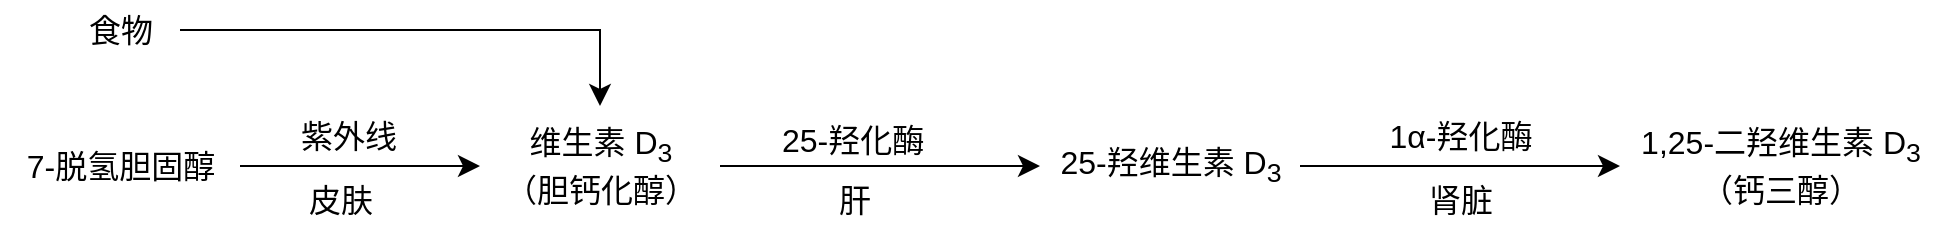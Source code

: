 <mxfile version="21.6.5" type="device">
  <diagram name="第 1 页" id="YtbY4QOUAecM4ys1zAIQ">
    <mxGraphModel dx="1932" dy="738" grid="1" gridSize="10" guides="1" tooltips="1" connect="1" arrows="1" fold="1" page="0" pageScale="1" pageWidth="827" pageHeight="1169" math="0" shadow="0">
      <root>
        <mxCell id="0" />
        <mxCell id="1" parent="0" />
        <mxCell id="hIjc3YWUVFi7h48MZqG8-3" value="" style="edgeStyle=none;curved=1;rounded=0;orthogonalLoop=1;jettySize=auto;html=1;fontSize=12;startSize=8;endSize=8;" edge="1" parent="1" source="hIjc3YWUVFi7h48MZqG8-1" target="hIjc3YWUVFi7h48MZqG8-2">
          <mxGeometry relative="1" as="geometry" />
        </mxCell>
        <mxCell id="hIjc3YWUVFi7h48MZqG8-7" value="25-羟化酶" style="edgeLabel;html=1;align=center;verticalAlign=middle;resizable=0;points=[];fontSize=16;" vertex="1" connectable="0" parent="hIjc3YWUVFi7h48MZqG8-3">
          <mxGeometry x="-0.818" relative="1" as="geometry">
            <mxPoint x="51" y="-13" as="offset" />
          </mxGeometry>
        </mxCell>
        <mxCell id="hIjc3YWUVFi7h48MZqG8-14" value="肝" style="edgeLabel;html=1;align=center;verticalAlign=middle;resizable=0;points=[];fontSize=16;" vertex="1" connectable="0" parent="hIjc3YWUVFi7h48MZqG8-3">
          <mxGeometry x="-0.729" y="2" relative="1" as="geometry">
            <mxPoint x="45" y="19" as="offset" />
          </mxGeometry>
        </mxCell>
        <mxCell id="hIjc3YWUVFi7h48MZqG8-1" value="维生素 D&lt;sub&gt;3&lt;/sub&gt;&lt;br&gt;（胆钙化醇）" style="text;html=1;align=center;verticalAlign=middle;resizable=0;points=[];autosize=1;strokeColor=none;fillColor=none;fontSize=16;" vertex="1" parent="1">
          <mxGeometry x="-210" y="113" width="120" height="60" as="geometry" />
        </mxCell>
        <mxCell id="hIjc3YWUVFi7h48MZqG8-5" value="" style="edgeStyle=none;curved=1;rounded=0;orthogonalLoop=1;jettySize=auto;html=1;fontSize=12;startSize=8;endSize=8;" edge="1" parent="1" source="hIjc3YWUVFi7h48MZqG8-2" target="hIjc3YWUVFi7h48MZqG8-4">
          <mxGeometry relative="1" as="geometry" />
        </mxCell>
        <mxCell id="hIjc3YWUVFi7h48MZqG8-15" value="1α-羟化酶" style="edgeLabel;html=1;align=center;verticalAlign=middle;resizable=0;points=[];fontSize=16;" vertex="1" connectable="0" parent="hIjc3YWUVFi7h48MZqG8-5">
          <mxGeometry x="-0.453" y="3" relative="1" as="geometry">
            <mxPoint x="36" y="-12" as="offset" />
          </mxGeometry>
        </mxCell>
        <mxCell id="hIjc3YWUVFi7h48MZqG8-16" value="肾脏" style="edgeLabel;html=1;align=center;verticalAlign=middle;resizable=0;points=[];fontSize=16;" vertex="1" connectable="0" parent="hIjc3YWUVFi7h48MZqG8-5">
          <mxGeometry x="-0.791" y="2" relative="1" as="geometry">
            <mxPoint x="63" y="19" as="offset" />
          </mxGeometry>
        </mxCell>
        <mxCell id="hIjc3YWUVFi7h48MZqG8-2" value="25-羟维生素 D&lt;sub&gt;3&lt;/sub&gt;" style="text;html=1;align=center;verticalAlign=middle;resizable=0;points=[];autosize=1;strokeColor=none;fillColor=none;fontSize=16;" vertex="1" parent="1">
          <mxGeometry x="70" y="123" width="130" height="40" as="geometry" />
        </mxCell>
        <mxCell id="hIjc3YWUVFi7h48MZqG8-4" value="1,25-二羟维生素 D&lt;sub&gt;3&lt;/sub&gt;&lt;br&gt;（钙三醇）" style="text;html=1;align=center;verticalAlign=middle;resizable=0;points=[];autosize=1;strokeColor=none;fillColor=none;fontSize=16;" vertex="1" parent="1">
          <mxGeometry x="360" y="113" width="160" height="60" as="geometry" />
        </mxCell>
        <mxCell id="hIjc3YWUVFi7h48MZqG8-9" style="edgeStyle=orthogonalEdgeStyle;rounded=0;orthogonalLoop=1;jettySize=auto;html=1;fontSize=12;startSize=8;endSize=8;" edge="1" parent="1" source="hIjc3YWUVFi7h48MZqG8-8" target="hIjc3YWUVFi7h48MZqG8-1">
          <mxGeometry relative="1" as="geometry" />
        </mxCell>
        <mxCell id="hIjc3YWUVFi7h48MZqG8-8" value="食物" style="text;html=1;align=center;verticalAlign=middle;resizable=0;points=[];autosize=1;strokeColor=none;fillColor=none;fontSize=16;" vertex="1" parent="1">
          <mxGeometry x="-420" y="60" width="60" height="30" as="geometry" />
        </mxCell>
        <mxCell id="hIjc3YWUVFi7h48MZqG8-11" style="edgeStyle=none;curved=1;rounded=0;orthogonalLoop=1;jettySize=auto;html=1;fontSize=12;startSize=8;endSize=8;" edge="1" parent="1" source="hIjc3YWUVFi7h48MZqG8-10" target="hIjc3YWUVFi7h48MZqG8-1">
          <mxGeometry relative="1" as="geometry" />
        </mxCell>
        <mxCell id="hIjc3YWUVFi7h48MZqG8-12" value="紫外线" style="edgeLabel;html=1;align=center;verticalAlign=middle;resizable=0;points=[];fontSize=16;" vertex="1" connectable="0" parent="hIjc3YWUVFi7h48MZqG8-11">
          <mxGeometry x="-0.24" y="-2" relative="1" as="geometry">
            <mxPoint x="8" y="-17" as="offset" />
          </mxGeometry>
        </mxCell>
        <mxCell id="hIjc3YWUVFi7h48MZqG8-13" value="皮肤" style="edgeLabel;html=1;align=center;verticalAlign=middle;resizable=0;points=[];fontSize=16;" vertex="1" connectable="0" parent="hIjc3YWUVFi7h48MZqG8-11">
          <mxGeometry x="-0.451" y="1" relative="1" as="geometry">
            <mxPoint x="17" y="18" as="offset" />
          </mxGeometry>
        </mxCell>
        <mxCell id="hIjc3YWUVFi7h48MZqG8-10" value="7-脱氢胆固醇" style="text;html=1;align=center;verticalAlign=middle;resizable=0;points=[];autosize=1;strokeColor=none;fillColor=none;fontSize=16;" vertex="1" parent="1">
          <mxGeometry x="-450" y="128" width="120" height="30" as="geometry" />
        </mxCell>
      </root>
    </mxGraphModel>
  </diagram>
</mxfile>
